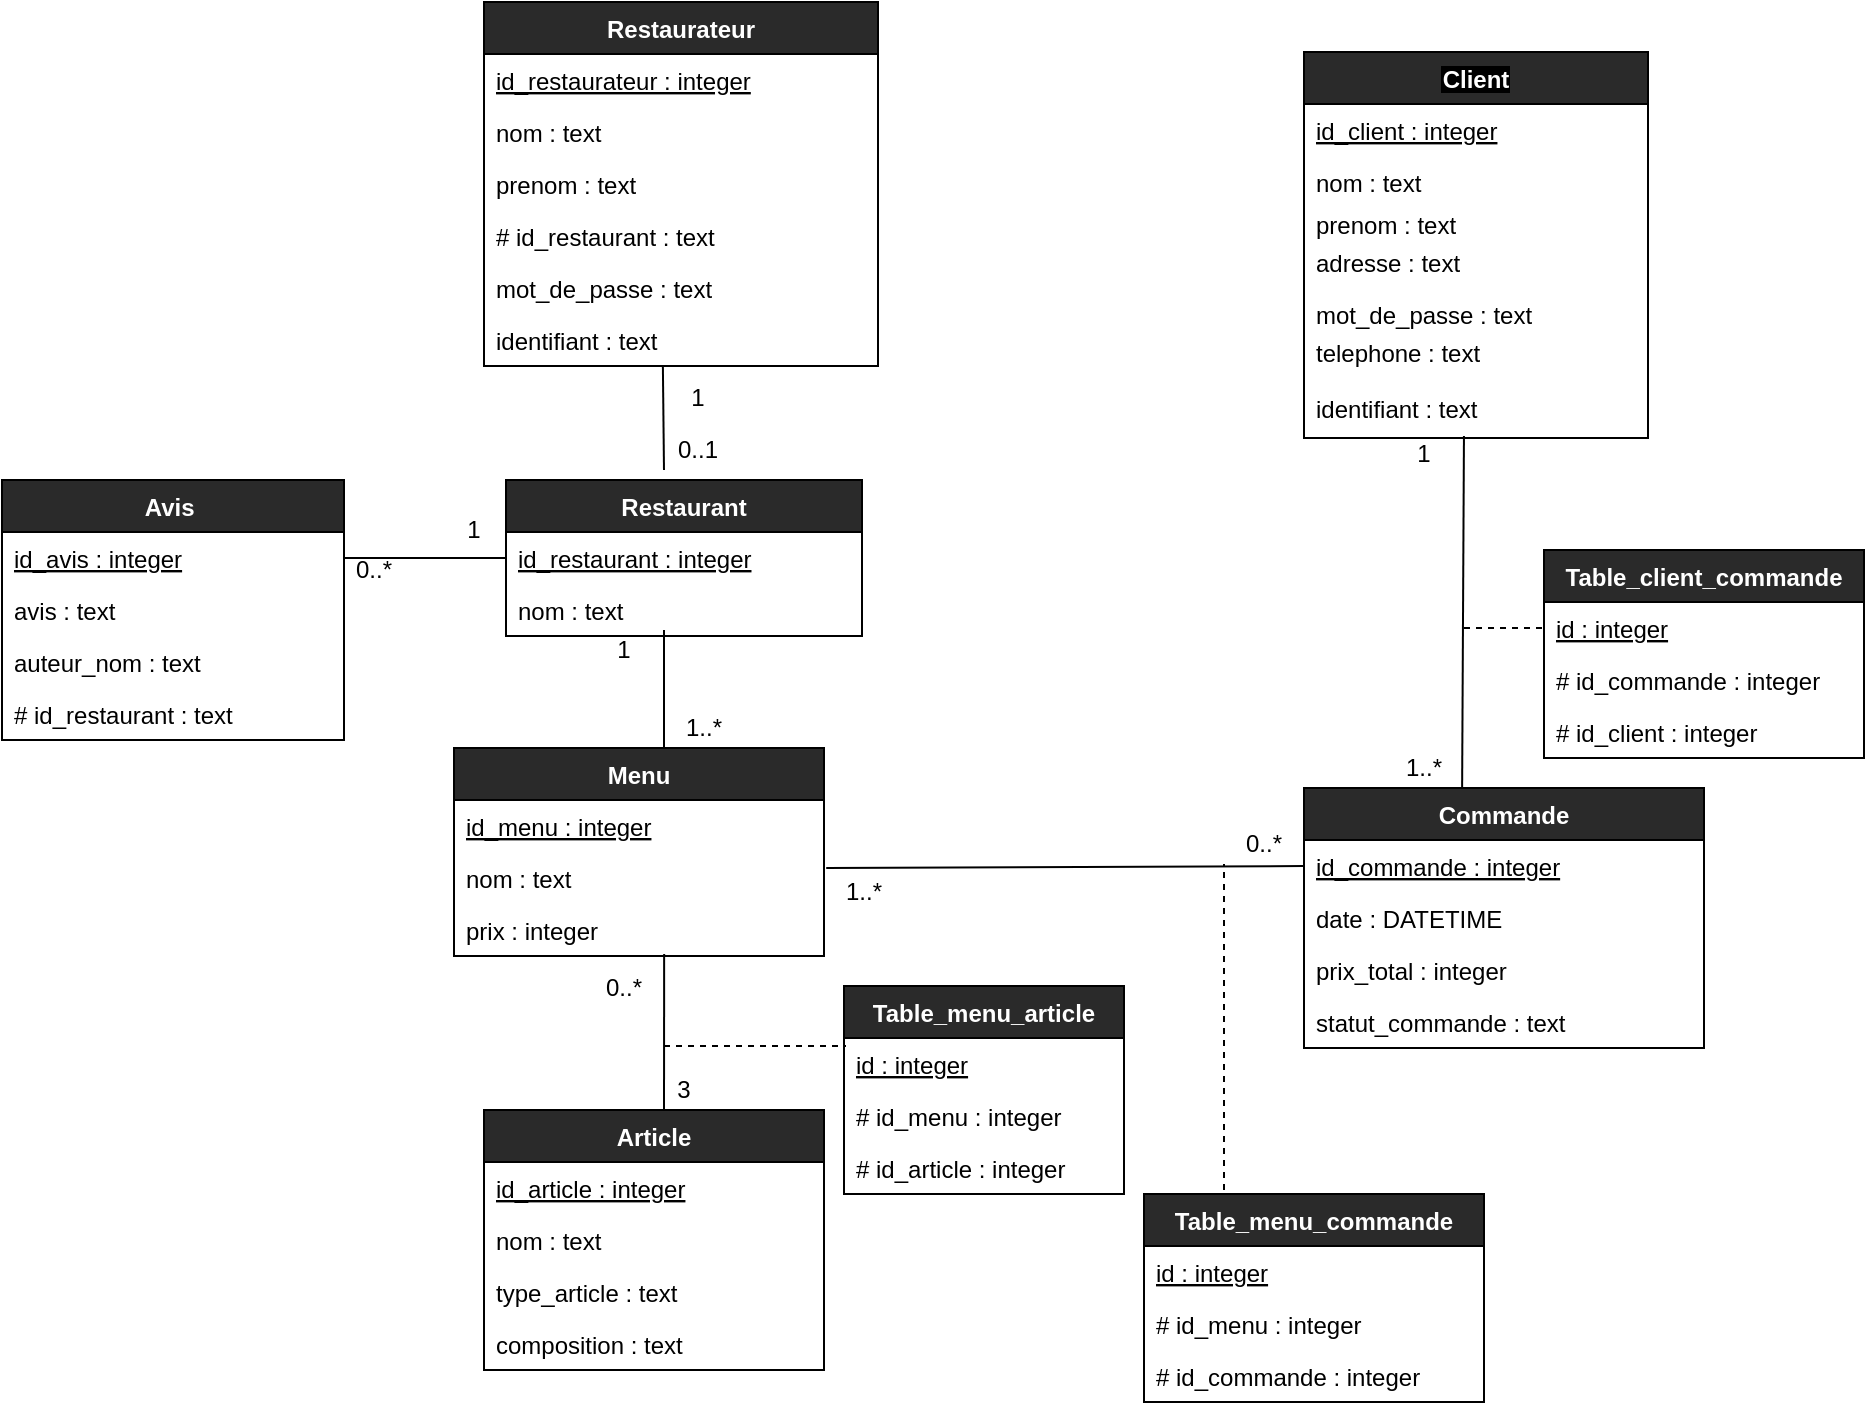 <mxfile version="12.2.4" pages="1"><diagram id="Q9Uin4Dus2TSMiDySBdu" name="Page-1"><mxGraphModel dx="1730" dy="429" grid="0" gridSize="10" guides="1" tooltips="1" connect="1" arrows="1" fold="1" page="1" pageScale="1" pageWidth="827" pageHeight="1169" background="#FFFFFF" math="0" shadow="0"><root><mxCell id="0"/><mxCell id="1" parent="0"/><mxCell id="84" value="&lt;font color=&quot;#000000&quot;&gt;0..1&lt;/font&gt;" style="text;html=1;strokeColor=none;fillColor=none;align=center;verticalAlign=middle;whiteSpace=wrap;rounded=1;" parent="1" vertex="1"><mxGeometry x="157" y="220" width="40" height="20" as="geometry"/></mxCell><mxCell id="85" value="&lt;font color=&quot;#000000&quot;&gt;1&lt;/font&gt;" style="text;html=1;strokeColor=none;fillColor=none;align=center;verticalAlign=middle;whiteSpace=wrap;rounded=1;arcSize=50;" parent="1" vertex="1"><mxGeometry x="520" y="222" width="40" height="20" as="geometry"/></mxCell><mxCell id="97" value="&lt;font color=&quot;#000000&quot;&gt;1..*&lt;/font&gt;" style="text;html=1;strokeColor=none;fillColor=none;align=center;verticalAlign=middle;whiteSpace=wrap;rounded=1;arcSize=50;" parent="1" vertex="1"><mxGeometry x="520" y="379" width="40" height="20" as="geometry"/></mxCell><mxCell id="111" value="&lt;font color=&quot;#000000&quot;&gt;1&lt;/font&gt;" style="text;html=1;strokeColor=none;fillColor=none;align=center;verticalAlign=middle;whiteSpace=wrap;rounded=1;" parent="1" vertex="1"><mxGeometry x="157" y="194" width="40" height="20" as="geometry"/></mxCell><mxCell id="135" style="edgeStyle=orthogonalEdgeStyle;curved=0;sketch=0;orthogonalLoop=1;jettySize=auto;html=1;exitX=0.5;exitY=1;exitDx=0;exitDy=0;" parent="1" source="111" target="111" edge="1"><mxGeometry relative="1" as="geometry"/></mxCell><mxCell id="152" style="edgeStyle=orthogonalEdgeStyle;curved=0;sketch=0;orthogonalLoop=1;jettySize=auto;html=1;exitX=0.5;exitY=1;exitDx=0;exitDy=0;" parent="1" edge="1"><mxGeometry relative="1" as="geometry"><mxPoint x="180" y="475" as="sourcePoint"/><mxPoint x="180" y="475" as="targetPoint"/></mxGeometry></mxCell><mxCell id="197" value="Restaurateur" style="swimlane;fontStyle=1;childLayout=stackLayout;horizontal=1;startSize=26;horizontalStack=0;resizeParent=1;resizeParentMax=0;resizeLast=0;collapsible=1;marginBottom=0;rounded=0;shadow=0;glass=0;sketch=0;fillColor=#2a2a2a;fontColor=#FFFFFF;" parent="1" vertex="1"><mxGeometry x="70" y="6" width="197" height="182" as="geometry"/></mxCell><mxCell id="198" value="id_restaurateur : integer" style="text;strokeColor=none;fillColor=none;align=left;verticalAlign=top;spacingLeft=4;spacingRight=4;overflow=hidden;rotatable=0;points=[[0,0.5],[1,0.5]];portConstraint=eastwest;fontStyle=4;fontColor=#000000;" parent="197" vertex="1"><mxGeometry y="26" width="197" height="26" as="geometry"/></mxCell><mxCell id="199" value="nom : text" style="text;strokeColor=none;fillColor=none;align=left;verticalAlign=top;spacingLeft=4;spacingRight=4;overflow=hidden;rotatable=0;points=[[0,0.5],[1,0.5]];portConstraint=eastwest;fontColor=#000000;" parent="197" vertex="1"><mxGeometry y="52" width="197" height="26" as="geometry"/></mxCell><mxCell id="200" value="prenom : text&#10;" style="text;strokeColor=none;fillColor=none;align=left;verticalAlign=top;spacingLeft=4;spacingRight=4;overflow=hidden;rotatable=0;points=[[0,0.5],[1,0.5]];portConstraint=eastwest;fontColor=#000000;" parent="197" vertex="1"><mxGeometry y="78" width="197" height="26" as="geometry"/></mxCell><mxCell id="204" value="# id_restaurant : text" style="text;strokeColor=none;fillColor=none;align=left;verticalAlign=top;spacingLeft=4;spacingRight=4;overflow=hidden;rotatable=0;points=[[0,0.5],[1,0.5]];portConstraint=eastwest;labelBackgroundColor=#ffffff;fontColor=#000000;" parent="197" vertex="1"><mxGeometry y="104" width="197" height="26" as="geometry"/></mxCell><mxCell id="293" value="mot_de_passe : text" style="text;strokeColor=none;fillColor=none;align=left;verticalAlign=top;spacingLeft=4;spacingRight=4;overflow=hidden;rotatable=0;points=[[0,0.5],[1,0.5]];portConstraint=eastwest;labelBackgroundColor=#ffffff;fontColor=#000000;" parent="197" vertex="1"><mxGeometry y="130" width="197" height="26" as="geometry"/></mxCell><mxCell id="295" value="identifiant : text" style="text;strokeColor=none;fillColor=none;align=left;verticalAlign=top;spacingLeft=4;spacingRight=4;overflow=hidden;rotatable=0;points=[[0,0.5],[1,0.5]];portConstraint=eastwest;labelBackgroundColor=#ffffff;fontColor=#000000;" parent="197" vertex="1"><mxGeometry y="156" width="197" height="26" as="geometry"/></mxCell><mxCell id="205" value="Restaurant" style="swimlane;fontStyle=1;childLayout=stackLayout;horizontal=1;startSize=26;horizontalStack=0;resizeParent=1;resizeParentMax=0;resizeLast=0;collapsible=1;marginBottom=0;rounded=0;shadow=0;glass=0;sketch=0;fillColor=#2a2a2a;fontColor=#FFFFFF;" parent="1" vertex="1"><mxGeometry x="81" y="245" width="178" height="78" as="geometry"/></mxCell><mxCell id="206" value="id_restaurant : integer" style="text;strokeColor=none;fillColor=none;align=left;verticalAlign=top;spacingLeft=4;spacingRight=4;overflow=hidden;rotatable=0;points=[[0,0.5],[1,0.5]];portConstraint=eastwest;fontStyle=4;fontColor=#000000;" parent="205" vertex="1"><mxGeometry y="26" width="178" height="26" as="geometry"/></mxCell><mxCell id="289" value="nom : text" style="text;strokeColor=none;fillColor=none;align=left;verticalAlign=top;spacingLeft=4;spacingRight=4;overflow=hidden;rotatable=0;points=[[0,0.5],[1,0.5]];portConstraint=eastwest;rounded=0;shadow=0;glass=0;sketch=0;fontColor=#000000;" parent="205" vertex="1"><mxGeometry y="52" width="178" height="26" as="geometry"/></mxCell><mxCell id="211" value="" style="endArrow=none;html=1;strokeColor=#000000;entryX=0.454;entryY=1;entryDx=0;entryDy=0;entryPerimeter=0;" parent="1" target="295" edge="1"><mxGeometry width="50" height="50" relative="1" as="geometry"><mxPoint x="160" y="240" as="sourcePoint"/><mxPoint x="160" y="201" as="targetPoint"/></mxGeometry></mxCell><mxCell id="212" value="Menu" style="swimlane;fontStyle=1;childLayout=stackLayout;horizontal=1;startSize=26;horizontalStack=0;resizeParent=1;resizeParentMax=0;resizeLast=0;collapsible=1;marginBottom=0;rounded=0;shadow=0;glass=0;sketch=0;fillColor=#2a2a2a;fontColor=#FFFFFF;" parent="1" vertex="1"><mxGeometry x="55" y="379" width="185" height="104" as="geometry"/></mxCell><mxCell id="213" value="id_menu : integer" style="text;strokeColor=none;fillColor=none;align=left;verticalAlign=top;spacingLeft=4;spacingRight=4;overflow=hidden;rotatable=0;points=[[0,0.5],[1,0.5]];portConstraint=eastwest;fontStyle=4;fontColor=#000000;" parent="212" vertex="1"><mxGeometry y="26" width="185" height="26" as="geometry"/></mxCell><mxCell id="214" value="nom : text" style="text;strokeColor=none;fillColor=none;align=left;verticalAlign=top;spacingLeft=4;spacingRight=4;overflow=hidden;rotatable=0;points=[[0,0.5],[1,0.5]];portConstraint=eastwest;fontColor=#000000;" parent="212" vertex="1"><mxGeometry y="52" width="185" height="26" as="geometry"/></mxCell><mxCell id="215" value="prix : integer" style="text;strokeColor=none;fillColor=none;align=left;verticalAlign=top;spacingLeft=4;spacingRight=4;overflow=hidden;rotatable=0;points=[[0,0.5],[1,0.5]];portConstraint=eastwest;fontColor=#000000;" parent="212" vertex="1"><mxGeometry y="78" width="185" height="26" as="geometry"/></mxCell><mxCell id="216" value="" style="endArrow=none;html=1;exitX=0;exitY=1;exitDx=0;exitDy=0;strokeColor=#000000;" parent="1" source="218" edge="1"><mxGeometry width="50" height="50" relative="1" as="geometry"><mxPoint x="107" y="342" as="sourcePoint"/><mxPoint x="160" y="320" as="targetPoint"/></mxGeometry></mxCell><mxCell id="217" value="&lt;font color=&quot;#000000&quot;&gt;1&lt;/font&gt;" style="text;html=1;strokeColor=none;fillColor=none;align=center;verticalAlign=middle;whiteSpace=wrap;rounded=0;shadow=0;glass=0;sketch=0;" parent="1" vertex="1"><mxGeometry x="120" y="320" width="40" height="20" as="geometry"/></mxCell><mxCell id="218" value="&lt;font color=&quot;#000000&quot;&gt;1..*&lt;/font&gt;" style="text;html=1;strokeColor=none;fillColor=none;align=center;verticalAlign=middle;whiteSpace=wrap;rounded=0;shadow=0;glass=0;sketch=0;" parent="1" vertex="1"><mxGeometry x="160" y="359" width="40" height="20" as="geometry"/></mxCell><mxCell id="224" value="Article" style="swimlane;fontStyle=1;childLayout=stackLayout;horizontal=1;startSize=26;horizontalStack=0;resizeParent=1;resizeParentMax=0;resizeLast=0;collapsible=1;marginBottom=0;rounded=0;shadow=0;glass=0;sketch=0;fillColor=#2a2a2a;fontColor=#FFFFFF;" parent="1" vertex="1"><mxGeometry x="70" y="560" width="170" height="130" as="geometry"/></mxCell><mxCell id="225" value="id_article : integer" style="text;strokeColor=none;fillColor=none;align=left;verticalAlign=top;spacingLeft=4;spacingRight=4;overflow=hidden;rotatable=0;points=[[0,0.5],[1,0.5]];portConstraint=eastwest;fontStyle=4;fontColor=#000000;" parent="224" vertex="1"><mxGeometry y="26" width="170" height="26" as="geometry"/></mxCell><mxCell id="226" value="nom : text" style="text;strokeColor=none;fillColor=none;align=left;verticalAlign=top;spacingLeft=4;spacingRight=4;overflow=hidden;rotatable=0;points=[[0,0.5],[1,0.5]];portConstraint=eastwest;fontColor=#000000;" parent="224" vertex="1"><mxGeometry y="52" width="170" height="26" as="geometry"/></mxCell><mxCell id="227" value="type_article : text" style="text;strokeColor=none;fillColor=none;align=left;verticalAlign=top;spacingLeft=4;spacingRight=4;overflow=hidden;rotatable=0;points=[[0,0.5],[1,0.5]];portConstraint=eastwest;fontColor=#000000;" parent="224" vertex="1"><mxGeometry y="78" width="170" height="26" as="geometry"/></mxCell><mxCell id="276" value="composition : text" style="text;strokeColor=none;fillColor=none;align=left;verticalAlign=top;spacingLeft=4;spacingRight=4;overflow=hidden;rotatable=0;points=[[0,0.5],[1,0.5]];portConstraint=eastwest;rounded=0;shadow=0;glass=0;sketch=0;fontColor=#000000;" parent="224" vertex="1"><mxGeometry y="104" width="170" height="26" as="geometry"/></mxCell><mxCell id="228" value="" style="endArrow=none;html=1;exitX=0.25;exitY=1;exitDx=0;exitDy=0;strokeColor=#000000;entryX=0.568;entryY=0.962;entryDx=0;entryDy=0;entryPerimeter=0;" parent="1" source="230" edge="1" target="215"><mxGeometry width="50" height="50" relative="1" as="geometry"><mxPoint x="107" y="513" as="sourcePoint"/><mxPoint x="160" y="506" as="targetPoint"/></mxGeometry></mxCell><mxCell id="229" value="&lt;font color=&quot;#000000&quot;&gt;0..*&lt;/font&gt;" style="text;html=1;strokeColor=none;fillColor=none;align=center;verticalAlign=middle;whiteSpace=wrap;rounded=0;shadow=0;glass=0;sketch=0;" parent="1" vertex="1"><mxGeometry x="125" y="483" width="30" height="31" as="geometry"/></mxCell><mxCell id="230" value="&lt;font color=&quot;#000000&quot;&gt;3&lt;/font&gt;" style="text;html=1;strokeColor=none;fillColor=none;align=center;verticalAlign=middle;whiteSpace=wrap;rounded=0;shadow=0;glass=0;sketch=0;" parent="1" vertex="1"><mxGeometry x="150" y="540" width="40" height="20" as="geometry"/></mxCell><mxCell id="232" value="Table_menu_article" style="swimlane;fontStyle=1;childLayout=stackLayout;horizontal=1;startSize=26;horizontalStack=0;resizeParent=1;resizeParentMax=0;resizeLast=0;collapsible=1;marginBottom=0;rounded=0;shadow=0;glass=0;sketch=0;fillColor=#2a2a2a;fontColor=#FFFFFF;" parent="1" vertex="1"><mxGeometry x="250" y="498" width="140" height="104" as="geometry"/></mxCell><mxCell id="233" value="id : integer" style="text;strokeColor=none;fillColor=none;align=left;verticalAlign=top;spacingLeft=4;spacingRight=4;overflow=hidden;rotatable=0;points=[[0,0.5],[1,0.5]];portConstraint=eastwest;fontStyle=4;fontColor=#000000;" parent="232" vertex="1"><mxGeometry y="26" width="140" height="26" as="geometry"/></mxCell><mxCell id="234" value="# id_menu : integer" style="text;strokeColor=none;fillColor=none;align=left;verticalAlign=top;spacingLeft=4;spacingRight=4;overflow=hidden;rotatable=0;points=[[0,0.5],[1,0.5]];portConstraint=eastwest;fontColor=#000000;" parent="232" vertex="1"><mxGeometry y="52" width="140" height="26" as="geometry"/></mxCell><mxCell id="235" value="# id_article : integer" style="text;strokeColor=none;fillColor=none;align=left;verticalAlign=top;spacingLeft=4;spacingRight=4;overflow=hidden;rotatable=0;points=[[0,0.5],[1,0.5]];portConstraint=eastwest;fontColor=#000000;" parent="232" vertex="1"><mxGeometry y="78" width="140" height="26" as="geometry"/></mxCell><mxCell id="236" value="" style="endArrow=none;dashed=1;html=1;strokeColor=#000000;" parent="1" edge="1"><mxGeometry width="50" height="50" relative="1" as="geometry"><mxPoint x="160" y="528" as="sourcePoint"/><mxPoint x="251" y="528" as="targetPoint"/></mxGeometry></mxCell><mxCell id="237" value="Client" style="swimlane;fontStyle=1;childLayout=stackLayout;horizontal=1;startSize=26;horizontalStack=0;resizeParent=1;resizeParentMax=0;resizeLast=0;collapsible=1;marginBottom=0;rounded=0;shadow=0;glass=0;sketch=0;fillColor=#2a2a2a;labelBackgroundColor=#000000;fontColor=#FFFFFF;" parent="1" vertex="1"><mxGeometry x="480" y="31" width="172" height="193" as="geometry"/></mxCell><mxCell id="238" value="id_client : integer" style="text;strokeColor=none;fillColor=none;align=left;verticalAlign=top;spacingLeft=4;spacingRight=4;overflow=hidden;rotatable=0;points=[[0,0.5],[1,0.5]];portConstraint=eastwest;fontStyle=4;fontColor=#000000;" parent="237" vertex="1"><mxGeometry y="26" width="172" height="26" as="geometry"/></mxCell><mxCell id="239" value="nom : text" style="text;strokeColor=none;fillColor=none;align=left;verticalAlign=top;spacingLeft=4;spacingRight=4;overflow=hidden;rotatable=0;points=[[0,0.5],[1,0.5]];portConstraint=eastwest;fontColor=#000000;" parent="237" vertex="1"><mxGeometry y="52" width="172" height="21" as="geometry"/></mxCell><mxCell id="240" value="prenom : text" style="text;strokeColor=none;fillColor=none;align=left;verticalAlign=top;spacingLeft=4;spacingRight=4;overflow=hidden;rotatable=0;points=[[0,0.5],[1,0.5]];portConstraint=eastwest;fontColor=#000000;" parent="237" vertex="1"><mxGeometry y="73" width="172" height="19" as="geometry"/></mxCell><mxCell id="207" value="adresse : text" style="text;strokeColor=none;fillColor=none;align=left;verticalAlign=top;spacingLeft=4;spacingRight=4;overflow=hidden;rotatable=0;points=[[0,0.5],[1,0.5]];portConstraint=eastwest;fontColor=#000000;" parent="237" vertex="1"><mxGeometry y="92" width="172" height="26" as="geometry"/></mxCell><mxCell id="208" value="mot_de_passe : text" style="text;strokeColor=none;fillColor=none;align=left;verticalAlign=top;spacingLeft=4;spacingRight=4;overflow=hidden;rotatable=0;points=[[0,0.5],[1,0.5]];portConstraint=eastwest;fontColor=#000000;" parent="237" vertex="1"><mxGeometry y="118" width="172" height="19" as="geometry"/></mxCell><mxCell id="8" value="telephone : text&#10;&#10;identifiant : text&#10;" style="text;strokeColor=none;fillColor=none;align=left;verticalAlign=top;spacingLeft=4;spacingRight=4;overflow=hidden;rotatable=0;points=[[0,0.5],[1,0.5]];portConstraint=eastwest;rounded=1;fontColor=#000000;" parent="237" vertex="1"><mxGeometry y="137" width="172" height="56" as="geometry"/></mxCell><mxCell id="245" value="" style="endArrow=none;html=1;strokeColor=#000000;entryX=0.465;entryY=0.982;entryDx=0;entryDy=0;entryPerimeter=0;" parent="1" target="8" edge="1"><mxGeometry width="50" height="50" relative="1" as="geometry"><mxPoint x="559" y="410" as="sourcePoint"/><mxPoint x="559" y="243" as="targetPoint"/><Array as="points"/></mxGeometry></mxCell><mxCell id="246" value="Table_client_commande" style="swimlane;fontStyle=1;childLayout=stackLayout;horizontal=1;startSize=26;horizontalStack=0;resizeParent=1;resizeParentMax=0;resizeLast=0;collapsible=1;marginBottom=0;rounded=0;shadow=0;glass=0;sketch=0;fillColor=#2a2a2a;fontColor=#FFFFFF;" parent="1" vertex="1"><mxGeometry x="600" y="280" width="160" height="104" as="geometry"/></mxCell><mxCell id="247" value="id : integer" style="text;strokeColor=none;fillColor=none;align=left;verticalAlign=top;spacingLeft=4;spacingRight=4;overflow=hidden;rotatable=0;points=[[0,0.5],[1,0.5]];portConstraint=eastwest;fontStyle=4;fontColor=#000000;" parent="246" vertex="1"><mxGeometry y="26" width="160" height="26" as="geometry"/></mxCell><mxCell id="248" value="# id_commande : integer" style="text;strokeColor=none;fillColor=none;align=left;verticalAlign=top;spacingLeft=4;spacingRight=4;overflow=hidden;rotatable=0;points=[[0,0.5],[1,0.5]];portConstraint=eastwest;fontColor=#000000;" parent="246" vertex="1"><mxGeometry y="52" width="160" height="26" as="geometry"/></mxCell><mxCell id="249" value="# id_client : integer" style="text;strokeColor=none;fillColor=none;align=left;verticalAlign=top;spacingLeft=4;spacingRight=4;overflow=hidden;rotatable=0;points=[[0,0.5],[1,0.5]];portConstraint=eastwest;fontColor=#000000;" parent="246" vertex="1"><mxGeometry y="78" width="160" height="26" as="geometry"/></mxCell><mxCell id="250" value="" style="endArrow=none;dashed=1;html=1;entryX=0;entryY=0.5;entryDx=0;entryDy=0;strokeColor=#000000;" parent="1" target="247" edge="1"><mxGeometry width="50" height="50" relative="1" as="geometry"><mxPoint x="560" y="319" as="sourcePoint"/><mxPoint x="570" y="270" as="targetPoint"/></mxGeometry></mxCell><mxCell id="259" value="Commande" style="swimlane;fontStyle=1;childLayout=stackLayout;horizontal=1;startSize=26;horizontalStack=0;resizeParent=1;resizeParentMax=0;resizeLast=0;collapsible=1;marginBottom=0;rounded=0;shadow=0;glass=0;sketch=0;fillColor=#2a2a2a;fontColor=#FFFFFF;" parent="1" vertex="1"><mxGeometry x="480" y="399" width="200" height="130" as="geometry"/></mxCell><mxCell id="260" value="id_commande : integer" style="text;strokeColor=none;fillColor=none;align=left;verticalAlign=top;spacingLeft=4;spacingRight=4;overflow=hidden;rotatable=0;points=[[0,0.5],[1,0.5]];portConstraint=eastwest;fontStyle=4;fontColor=#000000;" parent="259" vertex="1"><mxGeometry y="26" width="200" height="26" as="geometry"/></mxCell><mxCell id="261" value="date : DATETIME" style="text;strokeColor=none;fillColor=none;align=left;verticalAlign=top;spacingLeft=4;spacingRight=4;overflow=hidden;rotatable=0;points=[[0,0.5],[1,0.5]];portConstraint=eastwest;fontColor=#000000;" parent="259" vertex="1"><mxGeometry y="52" width="200" height="26" as="geometry"/></mxCell><mxCell id="262" value="prix_total : integer" style="text;strokeColor=none;fillColor=none;align=left;verticalAlign=top;spacingLeft=4;spacingRight=4;overflow=hidden;rotatable=0;points=[[0,0.5],[1,0.5]];portConstraint=eastwest;fontColor=#000000;" parent="259" vertex="1"><mxGeometry y="78" width="200" height="26" as="geometry"/></mxCell><mxCell id="287" value="statut_commande : text" style="text;strokeColor=none;fillColor=none;align=left;verticalAlign=top;spacingLeft=4;spacingRight=4;overflow=hidden;rotatable=0;points=[[0,0.5],[1,0.5]];portConstraint=eastwest;rounded=0;shadow=0;glass=0;sketch=0;fontColor=#000000;" parent="259" vertex="1"><mxGeometry y="104" width="200" height="26" as="geometry"/></mxCell><mxCell id="264" value="" style="endArrow=none;html=1;exitX=1.006;exitY=0.309;exitDx=0;exitDy=0;exitPerimeter=0;entryX=0;entryY=0.5;entryDx=0;entryDy=0;strokeColor=#000000;" parent="1" source="214" target="260" edge="1"><mxGeometry width="50" height="50" relative="1" as="geometry"><mxPoint x="300" y="470" as="sourcePoint"/><mxPoint x="350" y="420" as="targetPoint"/></mxGeometry></mxCell><mxCell id="265" value="&lt;font color=&quot;#000000&quot;&gt;1..*&lt;/font&gt;" style="text;html=1;strokeColor=none;fillColor=none;align=center;verticalAlign=middle;whiteSpace=wrap;rounded=0;shadow=0;glass=0;sketch=0;" parent="1" vertex="1"><mxGeometry x="240" y="441" width="40" height="20" as="geometry"/></mxCell><mxCell id="266" value="&lt;font color=&quot;#000000&quot;&gt;0..*&lt;/font&gt;" style="text;html=1;strokeColor=none;fillColor=none;align=center;verticalAlign=middle;whiteSpace=wrap;rounded=0;shadow=0;glass=0;sketch=0;" parent="1" vertex="1"><mxGeometry x="440" y="417" width="40" height="20" as="geometry"/></mxCell><mxCell id="268" value="Table_menu_commande" style="swimlane;fontStyle=1;childLayout=stackLayout;horizontal=1;startSize=26;horizontalStack=0;resizeParent=1;resizeParentMax=0;resizeLast=0;collapsible=1;marginBottom=0;rounded=0;shadow=0;glass=0;sketch=0;fillColor=#2a2a2a;fontColor=#FFFFFF;" parent="1" vertex="1"><mxGeometry x="400" y="602" width="170" height="104" as="geometry"/></mxCell><mxCell id="269" value="id : integer" style="text;strokeColor=none;fillColor=none;align=left;verticalAlign=top;spacingLeft=4;spacingRight=4;overflow=hidden;rotatable=0;points=[[0,0.5],[1,0.5]];portConstraint=eastwest;fontStyle=4;fontColor=#000000;" parent="268" vertex="1"><mxGeometry y="26" width="170" height="26" as="geometry"/></mxCell><mxCell id="270" value="# id_menu : integer" style="text;strokeColor=none;fillColor=none;align=left;verticalAlign=top;spacingLeft=4;spacingRight=4;overflow=hidden;rotatable=0;points=[[0,0.5],[1,0.5]];portConstraint=eastwest;fontColor=#000000;" parent="268" vertex="1"><mxGeometry y="52" width="170" height="26" as="geometry"/></mxCell><mxCell id="271" value="# id_commande : integer" style="text;strokeColor=none;fillColor=none;align=left;verticalAlign=top;spacingLeft=4;spacingRight=4;overflow=hidden;rotatable=0;points=[[0,0.5],[1,0.5]];portConstraint=eastwest;fontColor=#000000;" parent="268" vertex="1"><mxGeometry y="78" width="170" height="26" as="geometry"/></mxCell><mxCell id="275" value="" style="endArrow=none;dashed=1;html=1;strokeColor=#000000;entryX=0;entryY=1;entryDx=0;entryDy=0;" parent="1" target="266" edge="1"><mxGeometry width="50" height="50" relative="1" as="geometry"><mxPoint x="440" y="600" as="sourcePoint"/><mxPoint x="440" y="461" as="targetPoint"/></mxGeometry></mxCell><mxCell id="277" value="Avis " style="swimlane;fontStyle=1;childLayout=stackLayout;horizontal=1;startSize=26;horizontalStack=0;resizeParent=1;resizeParentMax=0;resizeLast=0;collapsible=1;marginBottom=0;rounded=0;shadow=0;glass=0;sketch=0;fillColor=#2a2a2a;fontColor=#FFFFFF;" parent="1" vertex="1"><mxGeometry x="-171" y="245" width="171" height="130" as="geometry"/></mxCell><mxCell id="279" value="id_avis : integer" style="text;strokeColor=none;fillColor=none;align=left;verticalAlign=top;spacingLeft=4;spacingRight=4;overflow=hidden;rotatable=0;points=[[0,0.5],[1,0.5]];portConstraint=eastwest;fontStyle=4;fontColor=#000000;" parent="277" vertex="1"><mxGeometry y="26" width="171" height="26" as="geometry"/></mxCell><mxCell id="280" value="avis : text" style="text;strokeColor=none;fillColor=none;align=left;verticalAlign=top;spacingLeft=4;spacingRight=4;overflow=hidden;rotatable=0;points=[[0,0.5],[1,0.5]];portConstraint=eastwest;fontColor=#000000;" parent="277" vertex="1"><mxGeometry y="52" width="171" height="26" as="geometry"/></mxCell><mxCell id="291" value="auteur_nom : text" style="text;strokeColor=none;fillColor=none;align=left;verticalAlign=top;spacingLeft=4;spacingRight=4;overflow=hidden;rotatable=0;points=[[0,0.5],[1,0.5]];portConstraint=eastwest;fontColor=#000000;" parent="277" vertex="1"><mxGeometry y="78" width="171" height="26" as="geometry"/></mxCell><mxCell id="286" value="# id_restaurant : text" style="text;strokeColor=none;fillColor=none;align=left;verticalAlign=top;spacingLeft=4;spacingRight=4;overflow=hidden;rotatable=0;points=[[0,0.5],[1,0.5]];portConstraint=eastwest;rounded=0;shadow=0;glass=0;sketch=0;fontColor=#000000;" parent="277" vertex="1"><mxGeometry y="104" width="171" height="26" as="geometry"/></mxCell><mxCell id="281" value="" style="endArrow=none;html=1;entryX=0;entryY=0.5;entryDx=0;entryDy=0;exitX=1;exitY=0.5;exitDx=0;exitDy=0;strokeColor=#000000;" parent="1" source="279" target="206" edge="1"><mxGeometry width="50" height="50" relative="1" as="geometry"><mxPoint x="20" y="279" as="sourcePoint"/><mxPoint x="70" y="230" as="targetPoint"/></mxGeometry></mxCell><mxCell id="282" value="&lt;font color=&quot;#000000&quot;&gt;0..*&lt;/font&gt;" style="text;html=1;strokeColor=none;fillColor=none;align=center;verticalAlign=middle;whiteSpace=wrap;rounded=0;shadow=0;glass=0;sketch=0;" parent="1" vertex="1"><mxGeometry x="-5" y="280" width="40" height="20" as="geometry"/></mxCell><mxCell id="284" value="&lt;font color=&quot;#000000&quot;&gt;1&lt;/font&gt;" style="text;html=1;strokeColor=none;fillColor=none;align=center;verticalAlign=middle;whiteSpace=wrap;rounded=0;shadow=0;glass=0;sketch=0;" parent="1" vertex="1"><mxGeometry x="45" y="260" width="40" height="20" as="geometry"/></mxCell></root></mxGraphModel></diagram></mxfile>